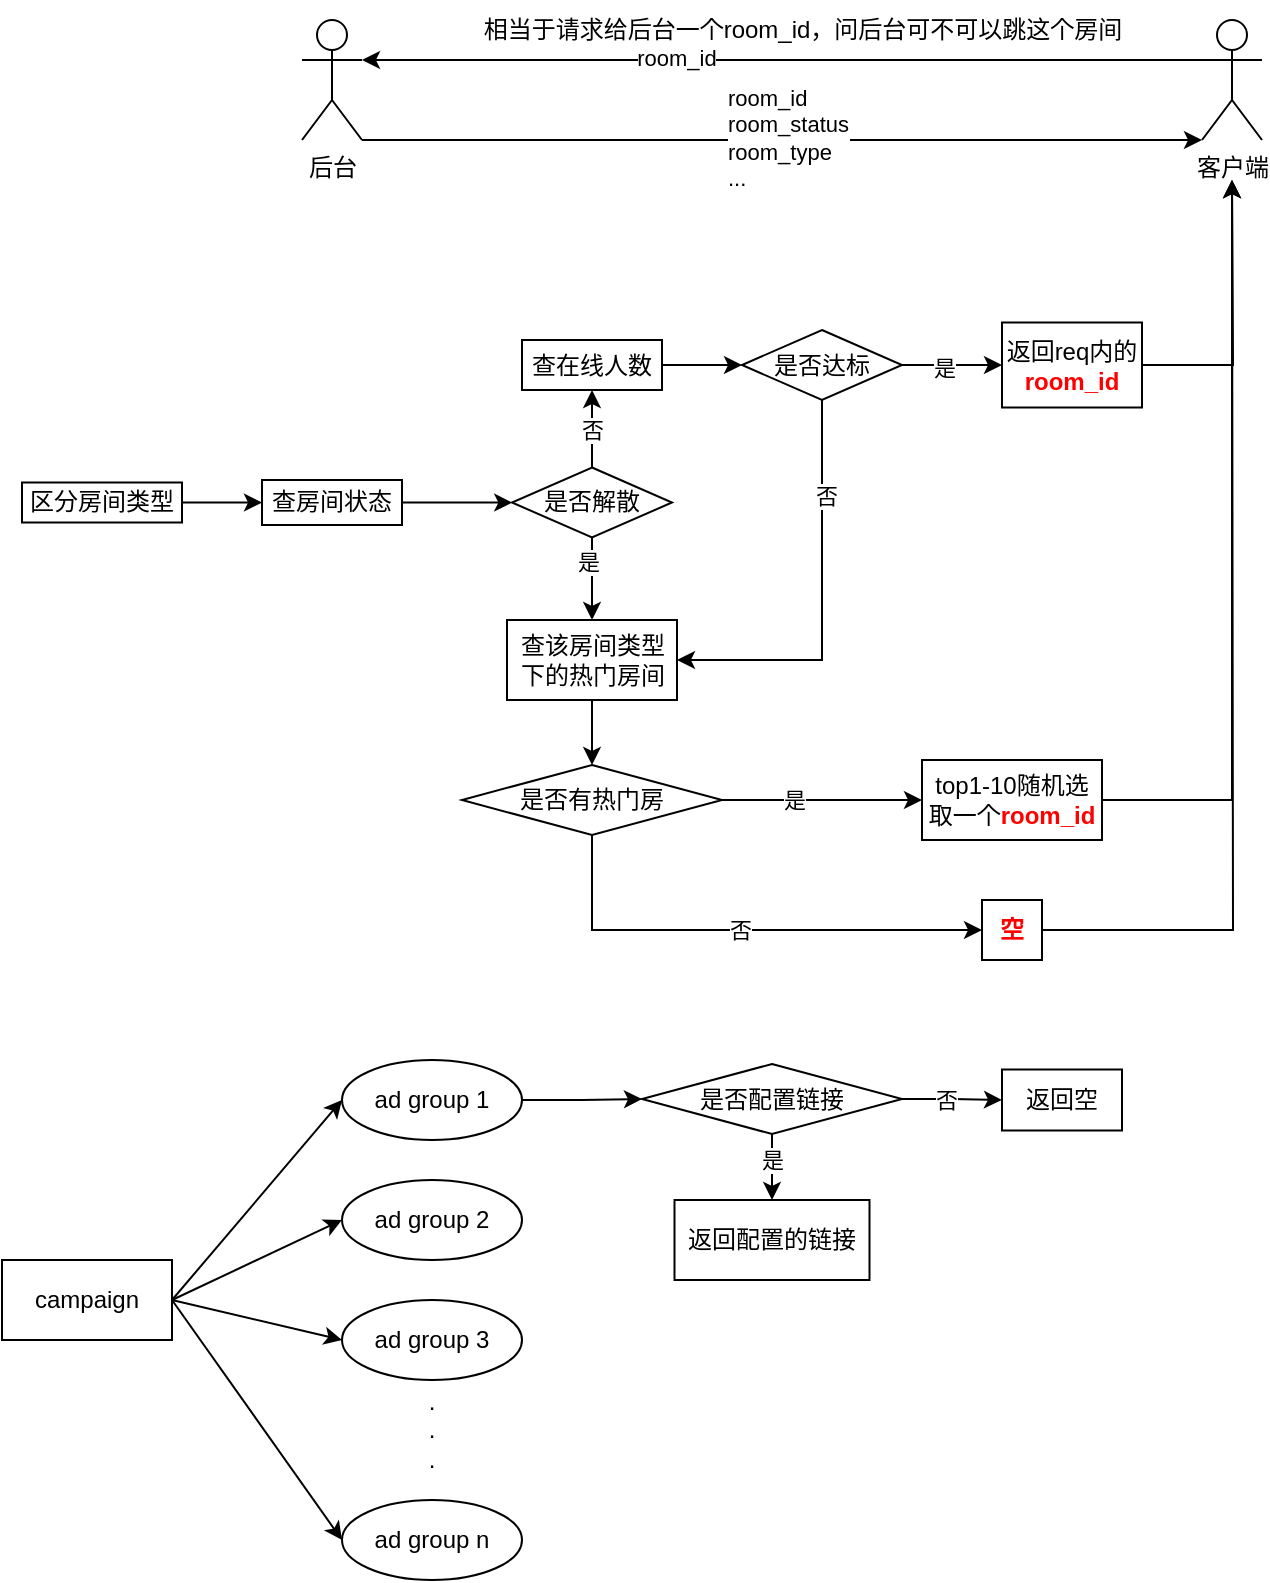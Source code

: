 <mxfile version="20.1.1" type="github">
  <diagram id="ESWjqEVwajmQgYlpGQFN" name="Page-1">
    <mxGraphModel dx="1673" dy="529" grid="1" gridSize="10" guides="1" tooltips="1" connect="1" arrows="1" fold="1" page="1" pageScale="1" pageWidth="850" pageHeight="1100" math="0" shadow="0">
      <root>
        <mxCell id="0" />
        <mxCell id="1" parent="0" />
        <mxCell id="a1ss5Xw0R-tbOBl-LW1k-8" style="edgeStyle=orthogonalEdgeStyle;rounded=0;orthogonalLoop=1;jettySize=auto;html=1;exitX=1;exitY=1;exitDx=0;exitDy=0;exitPerimeter=0;entryX=0;entryY=1;entryDx=0;entryDy=0;entryPerimeter=0;" parent="1" source="a1ss5Xw0R-tbOBl-LW1k-1" target="a1ss5Xw0R-tbOBl-LW1k-2" edge="1">
          <mxGeometry relative="1" as="geometry">
            <Array as="points">
              <mxPoint x="330" y="290" />
              <mxPoint x="330" y="290" />
            </Array>
          </mxGeometry>
        </mxCell>
        <mxCell id="a1ss5Xw0R-tbOBl-LW1k-9" value="room_id&lt;br&gt;room_status&lt;br&gt;room_type&lt;br&gt;..." style="edgeLabel;html=1;align=left;verticalAlign=middle;resizable=0;points=[];" parent="a1ss5Xw0R-tbOBl-LW1k-8" vertex="1" connectable="0">
          <mxGeometry x="-0.14" y="1" relative="1" as="geometry">
            <mxPoint as="offset" />
          </mxGeometry>
        </mxCell>
        <mxCell id="a1ss5Xw0R-tbOBl-LW1k-1" value="后台" style="shape=umlActor;verticalLabelPosition=bottom;verticalAlign=top;html=1;outlineConnect=0;" parent="1" vertex="1">
          <mxGeometry x="100" y="230" width="30" height="60" as="geometry" />
        </mxCell>
        <mxCell id="a1ss5Xw0R-tbOBl-LW1k-4" style="edgeStyle=orthogonalEdgeStyle;rounded=0;orthogonalLoop=1;jettySize=auto;html=1;exitX=0;exitY=0.333;exitDx=0;exitDy=0;exitPerimeter=0;entryX=1;entryY=0.333;entryDx=0;entryDy=0;entryPerimeter=0;" parent="1" source="a1ss5Xw0R-tbOBl-LW1k-2" target="a1ss5Xw0R-tbOBl-LW1k-1" edge="1">
          <mxGeometry relative="1" as="geometry" />
        </mxCell>
        <mxCell id="a1ss5Xw0R-tbOBl-LW1k-5" value="room_id" style="edgeLabel;html=1;align=center;verticalAlign=middle;resizable=0;points=[];" parent="a1ss5Xw0R-tbOBl-LW1k-4" vertex="1" connectable="0">
          <mxGeometry x="0.255" y="-1" relative="1" as="geometry">
            <mxPoint as="offset" />
          </mxGeometry>
        </mxCell>
        <mxCell id="a1ss5Xw0R-tbOBl-LW1k-2" value="客户端" style="shape=umlActor;verticalLabelPosition=bottom;verticalAlign=top;html=1;outlineConnect=0;" parent="1" vertex="1">
          <mxGeometry x="550" y="230" width="30" height="60" as="geometry" />
        </mxCell>
        <mxCell id="a1ss5Xw0R-tbOBl-LW1k-6" value="相当于请求给后台一个room_id，问后台可不可以跳这个房间" style="text;html=1;align=center;verticalAlign=middle;resizable=0;points=[];autosize=1;strokeColor=none;fillColor=none;" parent="1" vertex="1">
          <mxGeometry x="180" y="220" width="340" height="30" as="geometry" />
        </mxCell>
        <mxCell id="a1ss5Xw0R-tbOBl-LW1k-13" value="" style="edgeStyle=orthogonalEdgeStyle;rounded=0;orthogonalLoop=1;jettySize=auto;html=1;" parent="1" source="a1ss5Xw0R-tbOBl-LW1k-11" target="a1ss5Xw0R-tbOBl-LW1k-12" edge="1">
          <mxGeometry relative="1" as="geometry" />
        </mxCell>
        <mxCell id="a1ss5Xw0R-tbOBl-LW1k-11" value="查房间状态" style="rounded=0;whiteSpace=wrap;html=1;" parent="1" vertex="1">
          <mxGeometry x="80" y="460" width="70" height="22.5" as="geometry" />
        </mxCell>
        <mxCell id="hLQh3nDysLzNfS4_XAMb-10" style="edgeStyle=orthogonalEdgeStyle;rounded=0;orthogonalLoop=1;jettySize=auto;html=1;exitX=0.5;exitY=0;exitDx=0;exitDy=0;" parent="1" source="a1ss5Xw0R-tbOBl-LW1k-12" target="hLQh3nDysLzNfS4_XAMb-2" edge="1">
          <mxGeometry relative="1" as="geometry" />
        </mxCell>
        <mxCell id="hLQh3nDysLzNfS4_XAMb-11" value="否" style="edgeLabel;html=1;align=center;verticalAlign=middle;resizable=0;points=[];" parent="hLQh3nDysLzNfS4_XAMb-10" vertex="1" connectable="0">
          <mxGeometry x="0.039" relative="1" as="geometry">
            <mxPoint as="offset" />
          </mxGeometry>
        </mxCell>
        <mxCell id="hLQh3nDysLzNfS4_XAMb-17" style="edgeStyle=orthogonalEdgeStyle;rounded=0;orthogonalLoop=1;jettySize=auto;html=1;exitX=0.5;exitY=1;exitDx=0;exitDy=0;entryX=0.5;entryY=0;entryDx=0;entryDy=0;" parent="1" source="a1ss5Xw0R-tbOBl-LW1k-12" target="a1ss5Xw0R-tbOBl-LW1k-14" edge="1">
          <mxGeometry relative="1" as="geometry" />
        </mxCell>
        <mxCell id="hLQh3nDysLzNfS4_XAMb-19" value="是" style="edgeLabel;html=1;align=center;verticalAlign=middle;resizable=0;points=[];" parent="hLQh3nDysLzNfS4_XAMb-17" vertex="1" connectable="0">
          <mxGeometry x="-0.412" y="-2" relative="1" as="geometry">
            <mxPoint as="offset" />
          </mxGeometry>
        </mxCell>
        <mxCell id="a1ss5Xw0R-tbOBl-LW1k-12" value="是否解散" style="rhombus;whiteSpace=wrap;html=1;rounded=0;" parent="1" vertex="1">
          <mxGeometry x="205" y="453.75" width="80" height="35" as="geometry" />
        </mxCell>
        <mxCell id="a1ss5Xw0R-tbOBl-LW1k-21" style="edgeStyle=orthogonalEdgeStyle;rounded=0;orthogonalLoop=1;jettySize=auto;html=1;exitX=0.5;exitY=1;exitDx=0;exitDy=0;entryX=0.5;entryY=0;entryDx=0;entryDy=0;" parent="1" source="a1ss5Xw0R-tbOBl-LW1k-14" target="a1ss5Xw0R-tbOBl-LW1k-20" edge="1">
          <mxGeometry relative="1" as="geometry" />
        </mxCell>
        <mxCell id="a1ss5Xw0R-tbOBl-LW1k-14" value="查该房间类型下的热门房间" style="rounded=0;whiteSpace=wrap;html=1;" parent="1" vertex="1">
          <mxGeometry x="202.5" y="530" width="85" height="40" as="geometry" />
        </mxCell>
        <mxCell id="a1ss5Xw0R-tbOBl-LW1k-23" value="" style="edgeStyle=orthogonalEdgeStyle;rounded=0;orthogonalLoop=1;jettySize=auto;html=1;" parent="1" source="a1ss5Xw0R-tbOBl-LW1k-20" target="a1ss5Xw0R-tbOBl-LW1k-22" edge="1">
          <mxGeometry relative="1" as="geometry" />
        </mxCell>
        <mxCell id="a1ss5Xw0R-tbOBl-LW1k-24" value="是" style="edgeLabel;html=1;align=center;verticalAlign=middle;resizable=0;points=[];" parent="a1ss5Xw0R-tbOBl-LW1k-23" vertex="1" connectable="0">
          <mxGeometry x="-0.276" relative="1" as="geometry">
            <mxPoint as="offset" />
          </mxGeometry>
        </mxCell>
        <mxCell id="a1ss5Xw0R-tbOBl-LW1k-31" value="否" style="edgeStyle=orthogonalEdgeStyle;rounded=0;orthogonalLoop=1;jettySize=auto;html=1;exitX=0.5;exitY=1;exitDx=0;exitDy=0;entryX=0;entryY=0.5;entryDx=0;entryDy=0;fontColor=#000000;" parent="1" source="a1ss5Xw0R-tbOBl-LW1k-20" target="a1ss5Xw0R-tbOBl-LW1k-30" edge="1">
          <mxGeometry relative="1" as="geometry" />
        </mxCell>
        <mxCell id="a1ss5Xw0R-tbOBl-LW1k-20" value="是否有热门房" style="rhombus;whiteSpace=wrap;html=1;rounded=0;" parent="1" vertex="1">
          <mxGeometry x="180" y="602.5" width="130" height="35" as="geometry" />
        </mxCell>
        <mxCell id="a1ss5Xw0R-tbOBl-LW1k-25" style="edgeStyle=orthogonalEdgeStyle;rounded=0;orthogonalLoop=1;jettySize=auto;html=1;exitX=1;exitY=0.5;exitDx=0;exitDy=0;" parent="1" source="a1ss5Xw0R-tbOBl-LW1k-22" edge="1">
          <mxGeometry relative="1" as="geometry">
            <mxPoint x="565" y="310" as="targetPoint" />
            <mxPoint x="475" y="681.35" as="sourcePoint" />
            <Array as="points">
              <mxPoint x="565" y="620" />
            </Array>
          </mxGeometry>
        </mxCell>
        <mxCell id="a1ss5Xw0R-tbOBl-LW1k-22" value="top1-10随机选取一个&lt;b&gt;&lt;font color=&quot;#ff0000&quot;&gt;room_id&lt;/font&gt;&lt;/b&gt;" style="whiteSpace=wrap;html=1;rounded=0;" parent="1" vertex="1">
          <mxGeometry x="410" y="600" width="90" height="40" as="geometry" />
        </mxCell>
        <mxCell id="hLQh3nDysLzNfS4_XAMb-16" style="edgeStyle=orthogonalEdgeStyle;rounded=0;orthogonalLoop=1;jettySize=auto;html=1;exitX=1;exitY=0.5;exitDx=0;exitDy=0;" parent="1" source="a1ss5Xw0R-tbOBl-LW1k-26" edge="1">
          <mxGeometry relative="1" as="geometry">
            <mxPoint x="565" y="310" as="targetPoint" />
          </mxGeometry>
        </mxCell>
        <mxCell id="a1ss5Xw0R-tbOBl-LW1k-26" value="返回req内的&lt;font color=&quot;#ff0000&quot;&gt;&lt;b&gt;room_id&lt;/b&gt;&lt;/font&gt;" style="rounded=0;whiteSpace=wrap;html=1;" parent="1" vertex="1">
          <mxGeometry x="450" y="381.25" width="70" height="42.5" as="geometry" />
        </mxCell>
        <mxCell id="a1ss5Xw0R-tbOBl-LW1k-32" style="edgeStyle=orthogonalEdgeStyle;rounded=0;orthogonalLoop=1;jettySize=auto;html=1;exitX=1;exitY=0.5;exitDx=0;exitDy=0;fontColor=#000000;" parent="1" source="a1ss5Xw0R-tbOBl-LW1k-30" edge="1">
          <mxGeometry relative="1" as="geometry">
            <mxPoint x="565" y="310" as="targetPoint" />
          </mxGeometry>
        </mxCell>
        <mxCell id="a1ss5Xw0R-tbOBl-LW1k-30" value="&lt;font color=&quot;#ff0000&quot;&gt;&lt;b&gt;空&lt;/b&gt;&lt;/font&gt;" style="whiteSpace=wrap;html=1;rounded=0;" parent="1" vertex="1">
          <mxGeometry x="440" y="670" width="30" height="30" as="geometry" />
        </mxCell>
        <mxCell id="hLQh3nDysLzNfS4_XAMb-7" style="edgeStyle=orthogonalEdgeStyle;rounded=0;orthogonalLoop=1;jettySize=auto;html=1;exitX=1;exitY=0.5;exitDx=0;exitDy=0;entryX=0;entryY=0.5;entryDx=0;entryDy=0;" parent="1" source="hLQh3nDysLzNfS4_XAMb-2" target="hLQh3nDysLzNfS4_XAMb-5" edge="1">
          <mxGeometry relative="1" as="geometry" />
        </mxCell>
        <mxCell id="hLQh3nDysLzNfS4_XAMb-2" value="查在线人数" style="rounded=0;whiteSpace=wrap;html=1;" parent="1" vertex="1">
          <mxGeometry x="210" y="390" width="70" height="25" as="geometry" />
        </mxCell>
        <mxCell id="hLQh3nDysLzNfS4_XAMb-12" style="edgeStyle=orthogonalEdgeStyle;rounded=0;orthogonalLoop=1;jettySize=auto;html=1;exitX=1;exitY=0.5;exitDx=0;exitDy=0;entryX=0;entryY=0.5;entryDx=0;entryDy=0;" parent="1" source="hLQh3nDysLzNfS4_XAMb-5" target="a1ss5Xw0R-tbOBl-LW1k-26" edge="1">
          <mxGeometry relative="1" as="geometry" />
        </mxCell>
        <mxCell id="hLQh3nDysLzNfS4_XAMb-13" value="是" style="edgeLabel;html=1;align=center;verticalAlign=middle;resizable=0;points=[];" parent="hLQh3nDysLzNfS4_XAMb-12" vertex="1" connectable="0">
          <mxGeometry x="-0.185" y="-1" relative="1" as="geometry">
            <mxPoint as="offset" />
          </mxGeometry>
        </mxCell>
        <mxCell id="hLQh3nDysLzNfS4_XAMb-18" style="edgeStyle=orthogonalEdgeStyle;rounded=0;orthogonalLoop=1;jettySize=auto;html=1;exitX=0.5;exitY=1;exitDx=0;exitDy=0;entryX=1;entryY=0.5;entryDx=0;entryDy=0;" parent="1" source="hLQh3nDysLzNfS4_XAMb-5" target="a1ss5Xw0R-tbOBl-LW1k-14" edge="1">
          <mxGeometry relative="1" as="geometry" />
        </mxCell>
        <mxCell id="hLQh3nDysLzNfS4_XAMb-20" value="否" style="edgeLabel;html=1;align=center;verticalAlign=middle;resizable=0;points=[];" parent="hLQh3nDysLzNfS4_XAMb-18" vertex="1" connectable="0">
          <mxGeometry x="-0.528" y="2" relative="1" as="geometry">
            <mxPoint as="offset" />
          </mxGeometry>
        </mxCell>
        <mxCell id="hLQh3nDysLzNfS4_XAMb-5" value="是否达标" style="rhombus;whiteSpace=wrap;html=1;rounded=0;" parent="1" vertex="1">
          <mxGeometry x="320" y="385" width="80" height="35" as="geometry" />
        </mxCell>
        <mxCell id="hLQh3nDysLzNfS4_XAMb-22" style="edgeStyle=orthogonalEdgeStyle;rounded=0;orthogonalLoop=1;jettySize=auto;html=1;exitX=1;exitY=0.5;exitDx=0;exitDy=0;" parent="1" source="hLQh3nDysLzNfS4_XAMb-21" target="a1ss5Xw0R-tbOBl-LW1k-11" edge="1">
          <mxGeometry relative="1" as="geometry" />
        </mxCell>
        <mxCell id="hLQh3nDysLzNfS4_XAMb-21" value="区分房间类型" style="rounded=0;whiteSpace=wrap;html=1;" parent="1" vertex="1">
          <mxGeometry x="-40" y="461.25" width="80" height="20" as="geometry" />
        </mxCell>
        <mxCell id="VC1-M97EA23zY5Nm-fco-7" style="rounded=0;orthogonalLoop=1;jettySize=auto;html=1;exitX=1;exitY=0.5;exitDx=0;exitDy=0;entryX=0;entryY=0.5;entryDx=0;entryDy=0;" edge="1" parent="1" source="VC1-M97EA23zY5Nm-fco-1" target="VC1-M97EA23zY5Nm-fco-2">
          <mxGeometry relative="1" as="geometry" />
        </mxCell>
        <mxCell id="VC1-M97EA23zY5Nm-fco-8" style="edgeStyle=none;rounded=0;orthogonalLoop=1;jettySize=auto;html=1;exitX=1;exitY=0.5;exitDx=0;exitDy=0;entryX=0;entryY=0.5;entryDx=0;entryDy=0;" edge="1" parent="1" source="VC1-M97EA23zY5Nm-fco-1" target="VC1-M97EA23zY5Nm-fco-3">
          <mxGeometry relative="1" as="geometry" />
        </mxCell>
        <mxCell id="VC1-M97EA23zY5Nm-fco-9" style="edgeStyle=none;rounded=0;orthogonalLoop=1;jettySize=auto;html=1;exitX=1;exitY=0.5;exitDx=0;exitDy=0;entryX=0;entryY=0.5;entryDx=0;entryDy=0;" edge="1" parent="1" source="VC1-M97EA23zY5Nm-fco-1" target="VC1-M97EA23zY5Nm-fco-4">
          <mxGeometry relative="1" as="geometry" />
        </mxCell>
        <mxCell id="VC1-M97EA23zY5Nm-fco-10" style="edgeStyle=none;rounded=0;orthogonalLoop=1;jettySize=auto;html=1;exitX=1;exitY=0.5;exitDx=0;exitDy=0;entryX=0;entryY=0.5;entryDx=0;entryDy=0;" edge="1" parent="1" source="VC1-M97EA23zY5Nm-fco-1" target="VC1-M97EA23zY5Nm-fco-6">
          <mxGeometry relative="1" as="geometry" />
        </mxCell>
        <mxCell id="VC1-M97EA23zY5Nm-fco-1" value="campaign" style="rounded=0;whiteSpace=wrap;html=1;" vertex="1" parent="1">
          <mxGeometry x="-50" y="850" width="85" height="40" as="geometry" />
        </mxCell>
        <mxCell id="VC1-M97EA23zY5Nm-fco-12" style="edgeStyle=orthogonalEdgeStyle;rounded=0;orthogonalLoop=1;jettySize=auto;html=1;exitX=1;exitY=0.5;exitDx=0;exitDy=0;entryX=0;entryY=0.5;entryDx=0;entryDy=0;" edge="1" parent="1" source="VC1-M97EA23zY5Nm-fco-2" target="VC1-M97EA23zY5Nm-fco-11">
          <mxGeometry relative="1" as="geometry" />
        </mxCell>
        <mxCell id="VC1-M97EA23zY5Nm-fco-2" value="ad group 1" style="ellipse;whiteSpace=wrap;html=1;" vertex="1" parent="1">
          <mxGeometry x="120" y="750" width="90" height="40" as="geometry" />
        </mxCell>
        <mxCell id="VC1-M97EA23zY5Nm-fco-3" value="ad group 2" style="ellipse;whiteSpace=wrap;html=1;" vertex="1" parent="1">
          <mxGeometry x="120" y="810" width="90" height="40" as="geometry" />
        </mxCell>
        <mxCell id="VC1-M97EA23zY5Nm-fco-4" value="ad group 3" style="ellipse;whiteSpace=wrap;html=1;" vertex="1" parent="1">
          <mxGeometry x="120" y="870" width="90" height="40" as="geometry" />
        </mxCell>
        <mxCell id="VC1-M97EA23zY5Nm-fco-5" value=".&lt;br&gt;.&lt;br&gt;." style="text;html=1;strokeColor=none;fillColor=none;align=center;verticalAlign=middle;whiteSpace=wrap;rounded=0;" vertex="1" parent="1">
          <mxGeometry x="135" y="920" width="60" height="30" as="geometry" />
        </mxCell>
        <mxCell id="VC1-M97EA23zY5Nm-fco-6" value="ad group n" style="ellipse;whiteSpace=wrap;html=1;" vertex="1" parent="1">
          <mxGeometry x="120" y="970" width="90" height="40" as="geometry" />
        </mxCell>
        <mxCell id="VC1-M97EA23zY5Nm-fco-15" style="edgeStyle=orthogonalEdgeStyle;rounded=0;orthogonalLoop=1;jettySize=auto;html=1;exitX=0.5;exitY=1;exitDx=0;exitDy=0;entryX=0.5;entryY=0;entryDx=0;entryDy=0;" edge="1" parent="1" source="VC1-M97EA23zY5Nm-fco-11" target="VC1-M97EA23zY5Nm-fco-14">
          <mxGeometry relative="1" as="geometry" />
        </mxCell>
        <mxCell id="VC1-M97EA23zY5Nm-fco-17" value="是" style="edgeLabel;html=1;align=center;verticalAlign=middle;resizable=0;points=[];" vertex="1" connectable="0" parent="VC1-M97EA23zY5Nm-fco-15">
          <mxGeometry x="-0.232" relative="1" as="geometry">
            <mxPoint as="offset" />
          </mxGeometry>
        </mxCell>
        <mxCell id="VC1-M97EA23zY5Nm-fco-16" style="edgeStyle=orthogonalEdgeStyle;rounded=0;orthogonalLoop=1;jettySize=auto;html=1;exitX=1;exitY=0.5;exitDx=0;exitDy=0;entryX=0;entryY=0.5;entryDx=0;entryDy=0;" edge="1" parent="1" source="VC1-M97EA23zY5Nm-fco-11" target="VC1-M97EA23zY5Nm-fco-13">
          <mxGeometry relative="1" as="geometry" />
        </mxCell>
        <mxCell id="VC1-M97EA23zY5Nm-fco-18" value="否" style="edgeLabel;html=1;align=center;verticalAlign=middle;resizable=0;points=[];" vertex="1" connectable="0" parent="VC1-M97EA23zY5Nm-fco-16">
          <mxGeometry x="-0.141" relative="1" as="geometry">
            <mxPoint as="offset" />
          </mxGeometry>
        </mxCell>
        <mxCell id="VC1-M97EA23zY5Nm-fco-11" value="是否配置链接" style="rhombus;whiteSpace=wrap;html=1;rounded=0;" vertex="1" parent="1">
          <mxGeometry x="270" y="752" width="130" height="35" as="geometry" />
        </mxCell>
        <mxCell id="VC1-M97EA23zY5Nm-fco-13" value="返回空" style="rounded=0;whiteSpace=wrap;html=1;" vertex="1" parent="1">
          <mxGeometry x="450" y="754.75" width="60" height="30.5" as="geometry" />
        </mxCell>
        <mxCell id="VC1-M97EA23zY5Nm-fco-14" value="返回配置的链接" style="rounded=0;whiteSpace=wrap;html=1;" vertex="1" parent="1">
          <mxGeometry x="286.25" y="820" width="97.5" height="40" as="geometry" />
        </mxCell>
      </root>
    </mxGraphModel>
  </diagram>
</mxfile>
